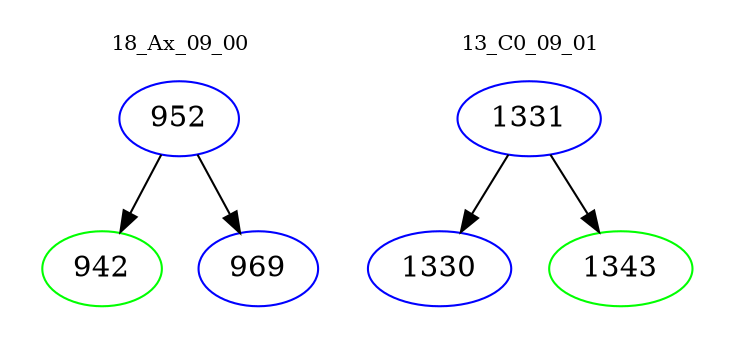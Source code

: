 digraph{
subgraph cluster_0 {
color = white
label = "18_Ax_09_00";
fontsize=10;
T0_952 [label="952", color="blue"]
T0_952 -> T0_942 [color="black"]
T0_942 [label="942", color="green"]
T0_952 -> T0_969 [color="black"]
T0_969 [label="969", color="blue"]
}
subgraph cluster_1 {
color = white
label = "13_C0_09_01";
fontsize=10;
T1_1331 [label="1331", color="blue"]
T1_1331 -> T1_1330 [color="black"]
T1_1330 [label="1330", color="blue"]
T1_1331 -> T1_1343 [color="black"]
T1_1343 [label="1343", color="green"]
}
}
